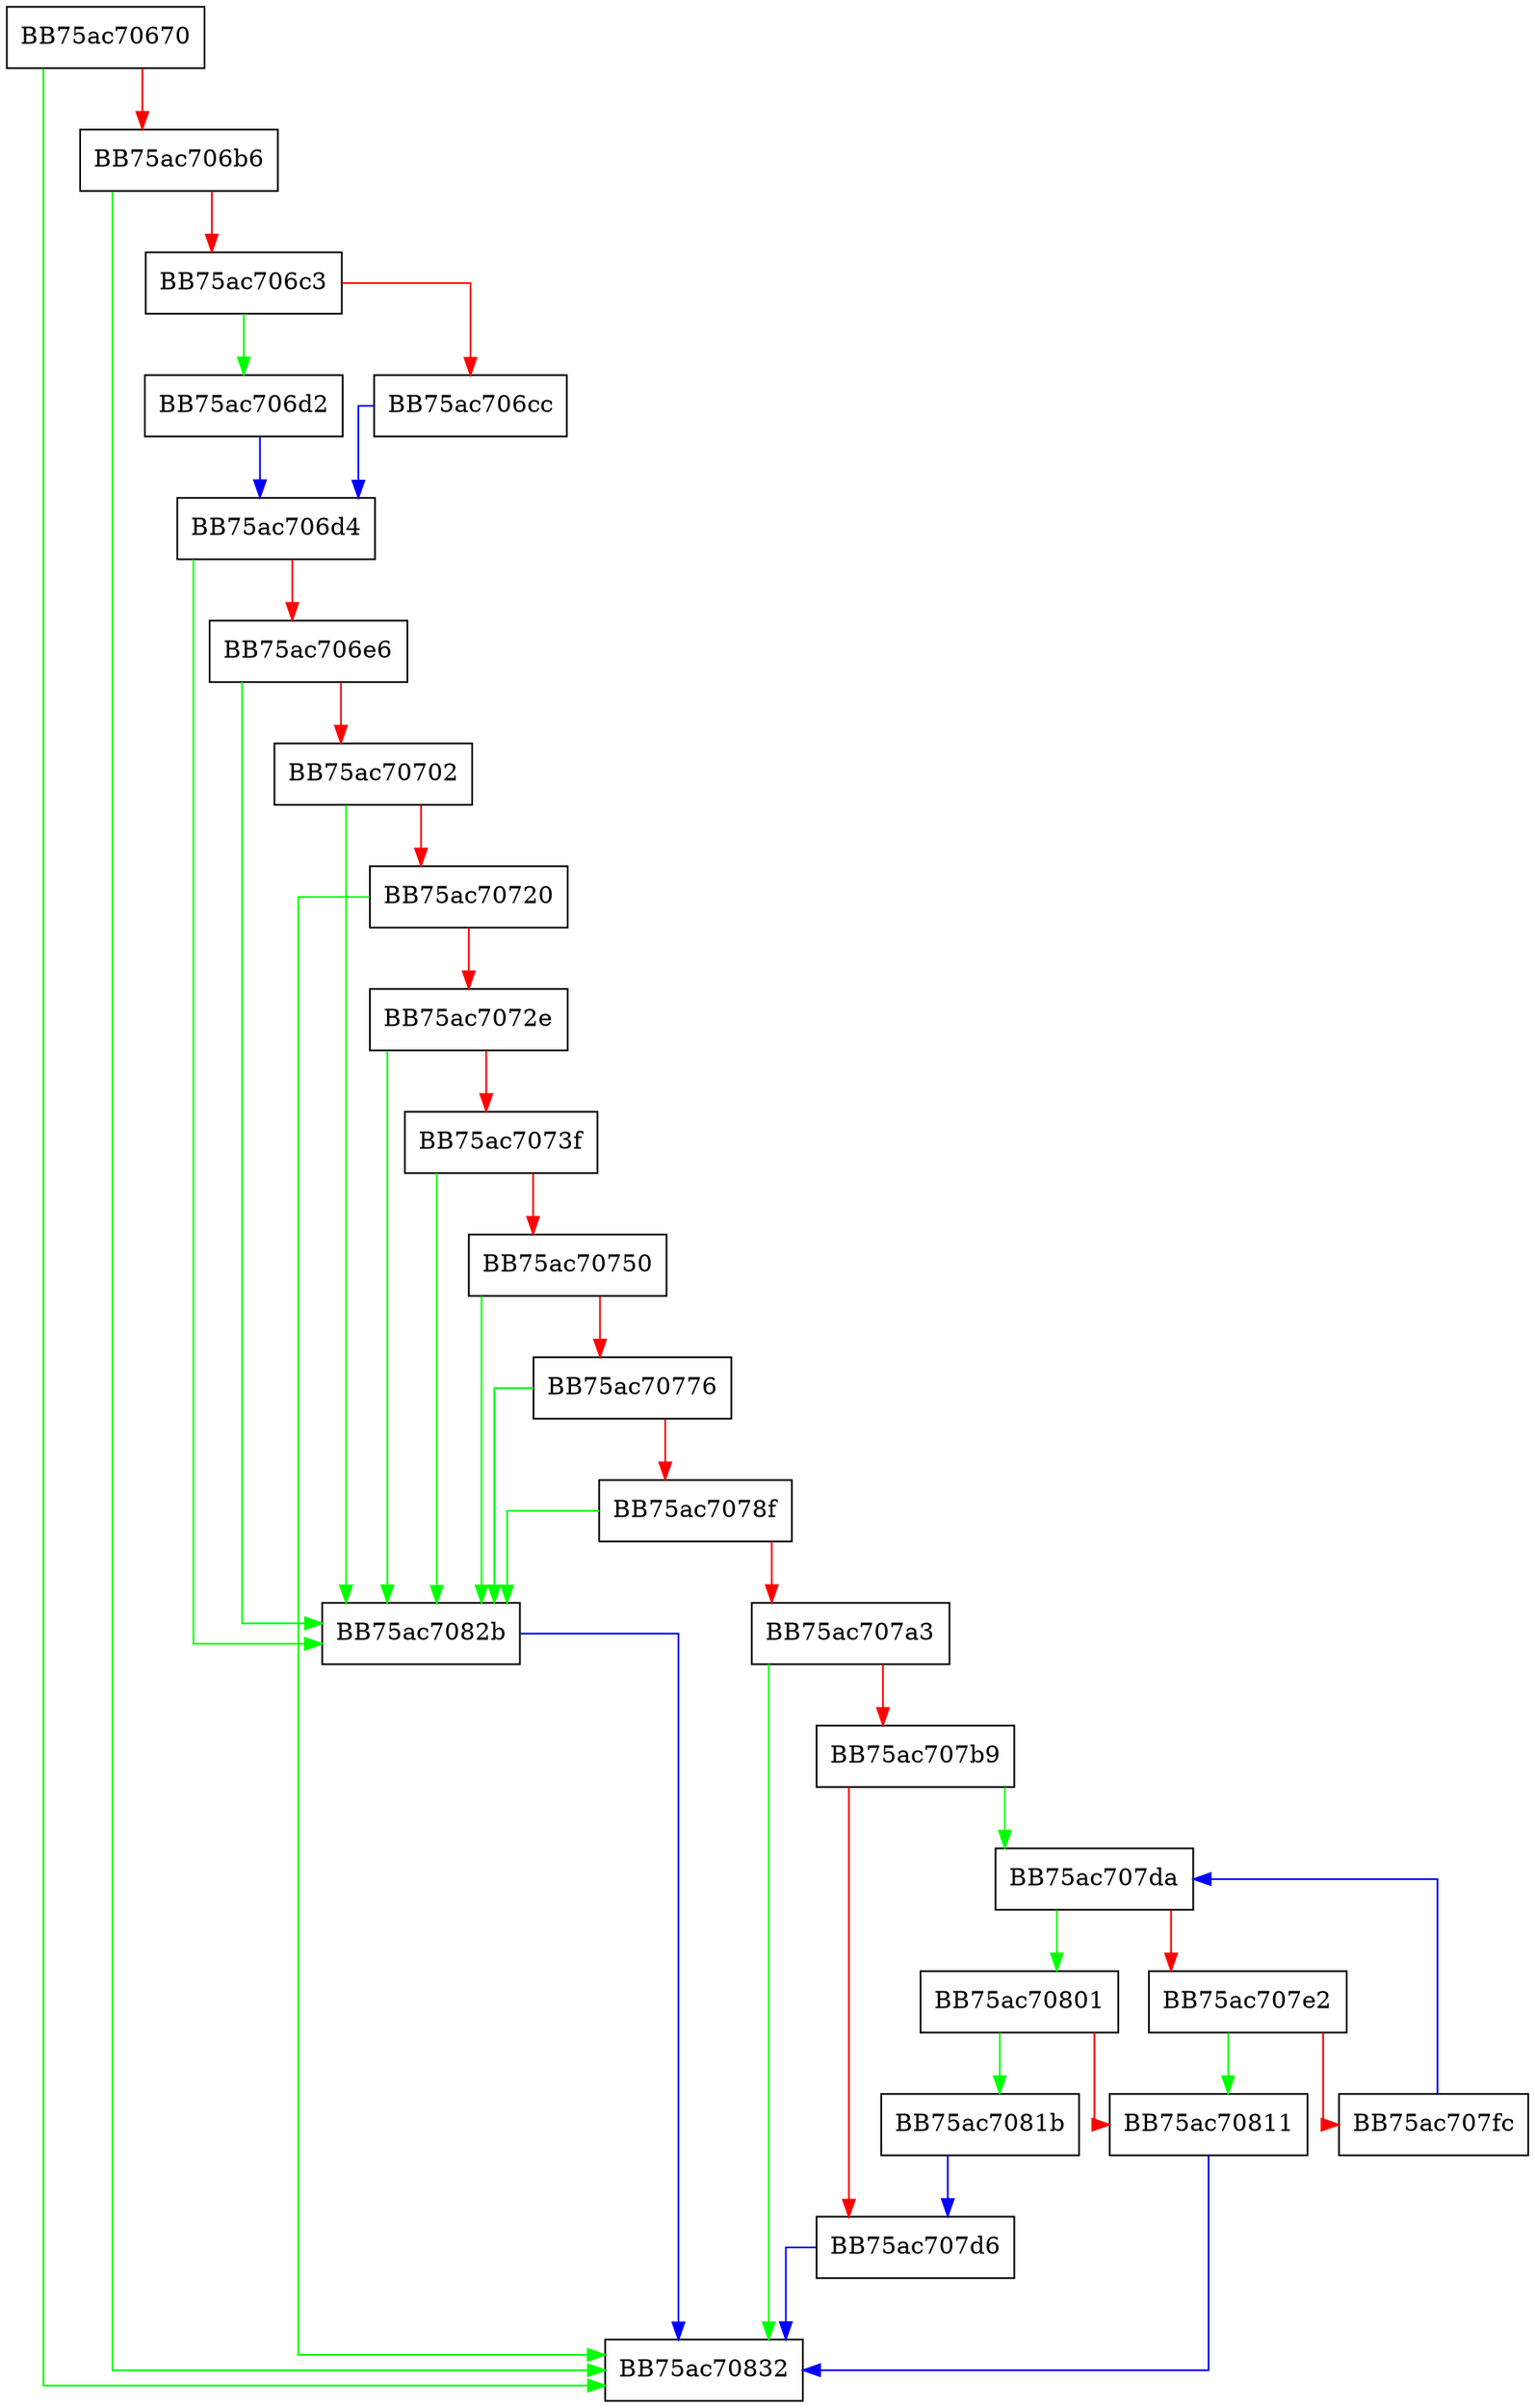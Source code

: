 digraph SetSize {
  node [shape="box"];
  graph [splines=ortho];
  BB75ac70670 -> BB75ac70832 [color="green"];
  BB75ac70670 -> BB75ac706b6 [color="red"];
  BB75ac706b6 -> BB75ac70832 [color="green"];
  BB75ac706b6 -> BB75ac706c3 [color="red"];
  BB75ac706c3 -> BB75ac706d2 [color="green"];
  BB75ac706c3 -> BB75ac706cc [color="red"];
  BB75ac706cc -> BB75ac706d4 [color="blue"];
  BB75ac706d2 -> BB75ac706d4 [color="blue"];
  BB75ac706d4 -> BB75ac7082b [color="green"];
  BB75ac706d4 -> BB75ac706e6 [color="red"];
  BB75ac706e6 -> BB75ac7082b [color="green"];
  BB75ac706e6 -> BB75ac70702 [color="red"];
  BB75ac70702 -> BB75ac7082b [color="green"];
  BB75ac70702 -> BB75ac70720 [color="red"];
  BB75ac70720 -> BB75ac70832 [color="green"];
  BB75ac70720 -> BB75ac7072e [color="red"];
  BB75ac7072e -> BB75ac7082b [color="green"];
  BB75ac7072e -> BB75ac7073f [color="red"];
  BB75ac7073f -> BB75ac7082b [color="green"];
  BB75ac7073f -> BB75ac70750 [color="red"];
  BB75ac70750 -> BB75ac7082b [color="green"];
  BB75ac70750 -> BB75ac70776 [color="red"];
  BB75ac70776 -> BB75ac7082b [color="green"];
  BB75ac70776 -> BB75ac7078f [color="red"];
  BB75ac7078f -> BB75ac7082b [color="green"];
  BB75ac7078f -> BB75ac707a3 [color="red"];
  BB75ac707a3 -> BB75ac70832 [color="green"];
  BB75ac707a3 -> BB75ac707b9 [color="red"];
  BB75ac707b9 -> BB75ac707da [color="green"];
  BB75ac707b9 -> BB75ac707d6 [color="red"];
  BB75ac707d6 -> BB75ac70832 [color="blue"];
  BB75ac707da -> BB75ac70801 [color="green"];
  BB75ac707da -> BB75ac707e2 [color="red"];
  BB75ac707e2 -> BB75ac70811 [color="green"];
  BB75ac707e2 -> BB75ac707fc [color="red"];
  BB75ac707fc -> BB75ac707da [color="blue"];
  BB75ac70801 -> BB75ac7081b [color="green"];
  BB75ac70801 -> BB75ac70811 [color="red"];
  BB75ac70811 -> BB75ac70832 [color="blue"];
  BB75ac7081b -> BB75ac707d6 [color="blue"];
  BB75ac7082b -> BB75ac70832 [color="blue"];
}